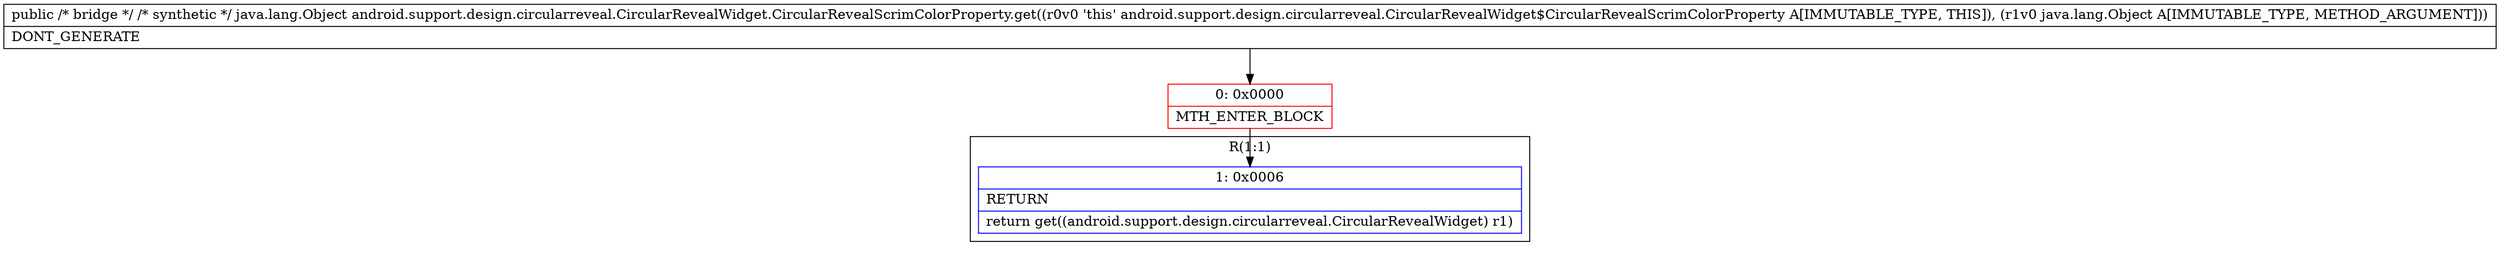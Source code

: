digraph "CFG forandroid.support.design.circularreveal.CircularRevealWidget.CircularRevealScrimColorProperty.get(Ljava\/lang\/Object;)Ljava\/lang\/Object;" {
subgraph cluster_Region_1394233450 {
label = "R(1:1)";
node [shape=record,color=blue];
Node_1 [shape=record,label="{1\:\ 0x0006|RETURN\l|return get((android.support.design.circularreveal.CircularRevealWidget) r1)\l}"];
}
Node_0 [shape=record,color=red,label="{0\:\ 0x0000|MTH_ENTER_BLOCK\l}"];
MethodNode[shape=record,label="{public \/* bridge *\/ \/* synthetic *\/ java.lang.Object android.support.design.circularreveal.CircularRevealWidget.CircularRevealScrimColorProperty.get((r0v0 'this' android.support.design.circularreveal.CircularRevealWidget$CircularRevealScrimColorProperty A[IMMUTABLE_TYPE, THIS]), (r1v0 java.lang.Object A[IMMUTABLE_TYPE, METHOD_ARGUMENT]))  | DONT_GENERATE\l}"];
MethodNode -> Node_0;
Node_0 -> Node_1;
}

